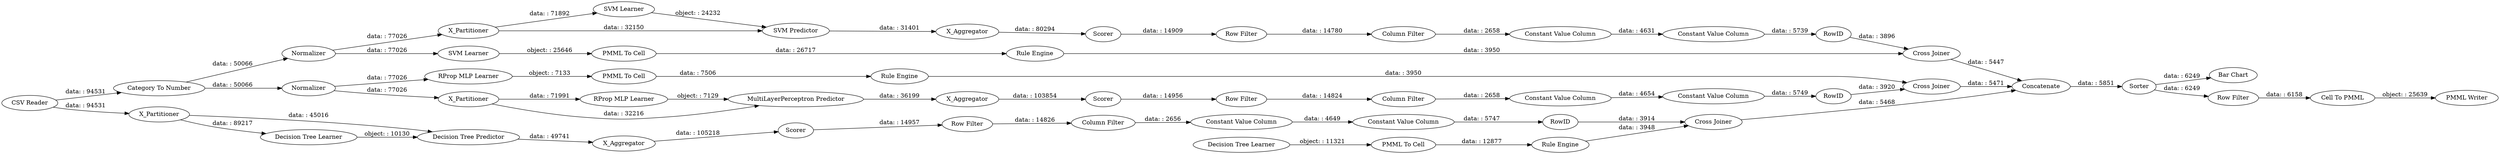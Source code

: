 digraph {
	"5153152224730445131_294" [label="Column Filter"]
	"2069554767289849192_33" [label="Decision Tree Learner"]
	"4376287797951088668_32" [label="SVM Predictor"]
	"-361938840275491198_34" [label="Rule Engine"]
	"-1692596211100489629_293" [label=RowID]
	"-361938840275491198_35" [label="RProp MLP Learner"]
	"-1692596211100489629_9" [label="Row Filter"]
	"2466590972773842431_31" [label="RProp MLP Learner"]
	"2466590972773842431_40" [label=Scorer]
	"5153152224730445131_292" [label="Constant Value Column"]
	"4376287797951088668_31" [label="SVM Learner"]
	"-4820767022354616529_60" [label=Concatenate]
	"-1692596211100489629_290" [label="Constant Value Column"]
	"2069554767289849192_28" [label="PMML To Cell"]
	"4376287797951088668_7" [label=X_Aggregator]
	"5153152224730445131_290" [label="Constant Value Column"]
	"-7662773077560542991_33" [label="SVM Learner"]
	"-4820767022354616529_59" [label="Bar Chart"]
	"8904544466485333632_39" [label=Scorer]
	"2466590972773842431_39" [label=Normalizer]
	"4376287797951088668_39" [label="Cross Joiner"]
	"-1692596211100489629_294" [label="Column Filter"]
	"-4820767022354616529_62" [label="CSV Reader"]
	"-4820767022354616529_52" [label=Sorter]
	"4376287797951088668_2" [label=X_Partitioner]
	"2466590972773842431_38" [label="Cross Joiner"]
	"2466590972773842431_32" [label="MultiLayerPerceptron Predictor"]
	"5153152224730445131_9" [label="Row Filter"]
	"5153152224730445131_293" [label=RowID]
	"-7662773077560542991_34" [label="PMML To Cell"]
	"-1692596211100489629_292" [label="Constant Value Column"]
	"-4455731171454332550_292" [label="Constant Value Column"]
	"8904544466485333632_2" [label=X_Partitioner]
	"8904544466485333632_7" [label=X_Aggregator]
	"2069554767289849192_34" [label="Rule Engine"]
	"2466590972773842431_2" [label=X_Partitioner]
	"8904544466485333632_38" [label="Cross Joiner"]
	"8904544466485333632_31" [label="Decision Tree Learner"]
	"2466590972773842431_7" [label=X_Aggregator]
	"-4455731171454332550_9" [label="Row Filter"]
	"-7662773077560542991_35" [label="Rule Engine"]
	"-4820767022354616529_54" [label="Cell To PMML"]
	"-4820767022354616529_53" [label="Row Filter"]
	"-4455731171454332550_290" [label="Constant Value Column"]
	"-361938840275491198_22" [label="PMML To Cell"]
	"-4455731171454332550_293" [label=RowID]
	"4376287797951088668_40" [label=Normalizer]
	"8904544466485333632_32" [label="Decision Tree Predictor"]
	"4376287797951088668_41" [label=Scorer]
	"-4820767022354616529_58" [label="Category To Number"]
	"-4820767022354616529_61" [label="PMML Writer"]
	"-4455731171454332550_294" [label="Column Filter"]
	"-4455731171454332550_292" -> "-4455731171454332550_293" [label="data: : 5749"]
	"2466590972773842431_39" -> "-361938840275491198_35" [label="data: : 77026"]
	"8904544466485333632_38" -> "-4820767022354616529_60" [label="data: : 5468"]
	"-4820767022354616529_60" -> "-4820767022354616529_52" [label="data: : 5851"]
	"-4820767022354616529_62" -> "-4820767022354616529_58" [label="data: : 94531"]
	"5153152224730445131_290" -> "5153152224730445131_292" [label="data: : 4631"]
	"-4820767022354616529_62" -> "8904544466485333632_2" [label="data: : 94531"]
	"-1692596211100489629_293" -> "8904544466485333632_38" [label="data: : 3914"]
	"4376287797951088668_41" -> "5153152224730445131_9" [label="data: : 14909"]
	"8904544466485333632_39" -> "-1692596211100489629_9" [label="data: : 14957"]
	"2069554767289849192_28" -> "2069554767289849192_34" [label="data: : 12877"]
	"-4455731171454332550_9" -> "-4455731171454332550_294" [label="data: : 14824"]
	"4376287797951088668_32" -> "4376287797951088668_7" [label="data: : 31401"]
	"2466590972773842431_38" -> "-4820767022354616529_60" [label="data: : 5471"]
	"-4455731171454332550_293" -> "2466590972773842431_38" [label="data: : 3920"]
	"2466590972773842431_32" -> "2466590972773842431_7" [label="data: : 36199"]
	"2466590972773842431_7" -> "2466590972773842431_40" [label="data: : 103854"]
	"4376287797951088668_31" -> "4376287797951088668_32" [label="object: : 24232"]
	"2466590972773842431_2" -> "2466590972773842431_32" [label="data: : 32216"]
	"2069554767289849192_33" -> "2069554767289849192_28" [label="object: : 11321"]
	"-4820767022354616529_54" -> "-4820767022354616529_61" [label="object: : 25639"]
	"5153152224730445131_293" -> "4376287797951088668_39" [label="data: : 3896"]
	"-4820767022354616529_52" -> "-4820767022354616529_59" [label="data: : 6249"]
	"-1692596211100489629_9" -> "-1692596211100489629_294" [label="data: : 14826"]
	"4376287797951088668_40" -> "4376287797951088668_2" [label="data: : 77026"]
	"-4455731171454332550_294" -> "-4455731171454332550_290" [label="data: : 2658"]
	"2466590972773842431_31" -> "2466590972773842431_32" [label="object: : 7129"]
	"-1692596211100489629_290" -> "-1692596211100489629_292" [label="data: : 4649"]
	"-361938840275491198_34" -> "2466590972773842431_38" [label="data: : 3950"]
	"-4820767022354616529_53" -> "-4820767022354616529_54" [label="data: : 6158"]
	"-7662773077560542991_34" -> "-7662773077560542991_35" [label="data: : 26717"]
	"2069554767289849192_34" -> "8904544466485333632_38" [label="data: : 3948"]
	"8904544466485333632_2" -> "8904544466485333632_31" [label="data: : 89217"]
	"-1692596211100489629_292" -> "-1692596211100489629_293" [label="data: : 5747"]
	"-7662773077560542991_33" -> "-7662773077560542991_34" [label="object: : 25646"]
	"4376287797951088668_2" -> "4376287797951088668_31" [label="data: : 71892"]
	"4376287797951088668_7" -> "4376287797951088668_41" [label="data: : 80294"]
	"4376287797951088668_39" -> "-4820767022354616529_60" [label="data: : 5447"]
	"2466590972773842431_39" -> "2466590972773842431_2" [label="data: : 77026"]
	"-4820767022354616529_52" -> "-4820767022354616529_53" [label="data: : 6249"]
	"2466590972773842431_2" -> "2466590972773842431_31" [label="data: : 71991"]
	"4376287797951088668_2" -> "4376287797951088668_32" [label="data: : 32150"]
	"8904544466485333632_7" -> "8904544466485333632_39" [label="data: : 105218"]
	"8904544466485333632_31" -> "8904544466485333632_32" [label="object: : 10130"]
	"-361938840275491198_35" -> "-361938840275491198_22" [label="object: : 7133"]
	"8904544466485333632_2" -> "8904544466485333632_32" [label="data: : 45016"]
	"-1692596211100489629_294" -> "-1692596211100489629_290" [label="data: : 2656"]
	"8904544466485333632_32" -> "8904544466485333632_7" [label="data: : 49741"]
	"5153152224730445131_292" -> "5153152224730445131_293" [label="data: : 5739"]
	"5153152224730445131_9" -> "5153152224730445131_294" [label="data: : 14780"]
	"-7662773077560542991_35" -> "4376287797951088668_39" [label="data: : 3950"]
	"2466590972773842431_40" -> "-4455731171454332550_9" [label="data: : 14956"]
	"-361938840275491198_22" -> "-361938840275491198_34" [label="data: : 7506"]
	"-4455731171454332550_290" -> "-4455731171454332550_292" [label="data: : 4654"]
	"4376287797951088668_40" -> "-7662773077560542991_33" [label="data: : 77026"]
	"-4820767022354616529_58" -> "2466590972773842431_39" [label="data: : 50066"]
	"-4820767022354616529_58" -> "4376287797951088668_40" [label="data: : 50066"]
	"5153152224730445131_294" -> "5153152224730445131_290" [label="data: : 2658"]
	rankdir=LR
}
